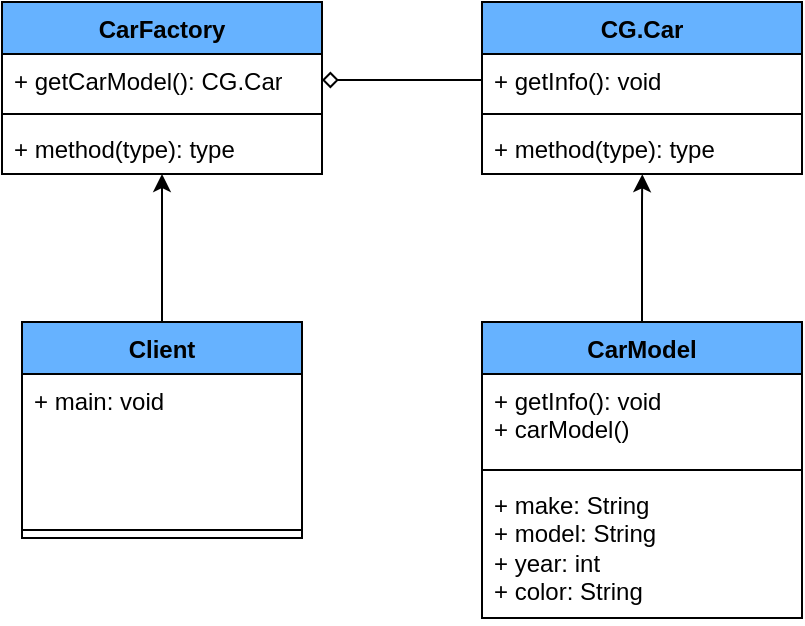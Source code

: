 <mxfile version="21.1.1">
  <diagram name="Page-1" id="YwziwpEPCa5_5QoXOCSv">
    <mxGraphModel dx="1574" dy="366" grid="0" gridSize="10" guides="1" tooltips="1" connect="1" arrows="1" fold="1" page="1" pageScale="1" pageWidth="850" pageHeight="1100" math="0" shadow="0">
      <root>
        <mxCell id="0" />
        <mxCell id="1" parent="0" />
        <mxCell id="MmHxZjk0SOA4-LWG_Dqx-1" value="CarFactory" style="swimlane;fontStyle=1;align=center;verticalAlign=top;childLayout=stackLayout;horizontal=1;startSize=26;horizontalStack=0;resizeParent=1;resizeParentMax=0;resizeLast=0;collapsible=1;marginBottom=0;whiteSpace=wrap;html=1;fillColor=#66B2FF;" vertex="1" parent="1">
          <mxGeometry x="-80" y="480" width="160" height="86" as="geometry" />
        </mxCell>
        <mxCell id="MmHxZjk0SOA4-LWG_Dqx-2" value="+ getCarModel(): CG.Car" style="text;strokeColor=none;fillColor=none;align=left;verticalAlign=top;spacingLeft=4;spacingRight=4;overflow=hidden;rotatable=0;points=[[0,0.5],[1,0.5]];portConstraint=eastwest;whiteSpace=wrap;html=1;" vertex="1" parent="MmHxZjk0SOA4-LWG_Dqx-1">
          <mxGeometry y="26" width="160" height="26" as="geometry" />
        </mxCell>
        <mxCell id="MmHxZjk0SOA4-LWG_Dqx-3" value="" style="line;strokeWidth=1;fillColor=none;align=left;verticalAlign=middle;spacingTop=-1;spacingLeft=3;spacingRight=3;rotatable=0;labelPosition=right;points=[];portConstraint=eastwest;strokeColor=inherit;" vertex="1" parent="MmHxZjk0SOA4-LWG_Dqx-1">
          <mxGeometry y="52" width="160" height="8" as="geometry" />
        </mxCell>
        <mxCell id="MmHxZjk0SOA4-LWG_Dqx-4" value="+ method(type): type" style="text;strokeColor=none;fillColor=none;align=left;verticalAlign=top;spacingLeft=4;spacingRight=4;overflow=hidden;rotatable=0;points=[[0,0.5],[1,0.5]];portConstraint=eastwest;whiteSpace=wrap;html=1;" vertex="1" parent="MmHxZjk0SOA4-LWG_Dqx-1">
          <mxGeometry y="60" width="160" height="26" as="geometry" />
        </mxCell>
        <mxCell id="MmHxZjk0SOA4-LWG_Dqx-5" value="CG.Car" style="swimlane;fontStyle=1;align=center;verticalAlign=top;childLayout=stackLayout;horizontal=1;startSize=26;horizontalStack=0;resizeParent=1;resizeParentMax=0;resizeLast=0;collapsible=1;marginBottom=0;whiteSpace=wrap;html=1;fillColor=#66B2FF;" vertex="1" parent="1">
          <mxGeometry x="160" y="480" width="160" height="86" as="geometry" />
        </mxCell>
        <mxCell id="MmHxZjk0SOA4-LWG_Dqx-6" value="+ getInfo(): void" style="text;strokeColor=none;fillColor=none;align=left;verticalAlign=top;spacingLeft=4;spacingRight=4;overflow=hidden;rotatable=0;points=[[0,0.5],[1,0.5]];portConstraint=eastwest;whiteSpace=wrap;html=1;" vertex="1" parent="MmHxZjk0SOA4-LWG_Dqx-5">
          <mxGeometry y="26" width="160" height="26" as="geometry" />
        </mxCell>
        <mxCell id="MmHxZjk0SOA4-LWG_Dqx-7" value="" style="line;strokeWidth=1;fillColor=none;align=left;verticalAlign=middle;spacingTop=-1;spacingLeft=3;spacingRight=3;rotatable=0;labelPosition=right;points=[];portConstraint=eastwest;strokeColor=inherit;" vertex="1" parent="MmHxZjk0SOA4-LWG_Dqx-5">
          <mxGeometry y="52" width="160" height="8" as="geometry" />
        </mxCell>
        <mxCell id="MmHxZjk0SOA4-LWG_Dqx-8" value="+ method(type): type" style="text;strokeColor=none;fillColor=none;align=left;verticalAlign=top;spacingLeft=4;spacingRight=4;overflow=hidden;rotatable=0;points=[[0,0.5],[1,0.5]];portConstraint=eastwest;whiteSpace=wrap;html=1;" vertex="1" parent="MmHxZjk0SOA4-LWG_Dqx-5">
          <mxGeometry y="60" width="160" height="26" as="geometry" />
        </mxCell>
        <mxCell id="MmHxZjk0SOA4-LWG_Dqx-19" style="edgeStyle=orthogonalEdgeStyle;rounded=0;orthogonalLoop=1;jettySize=auto;html=1;entryX=0.5;entryY=1;entryDx=0;entryDy=0;" edge="1" parent="1" source="MmHxZjk0SOA4-LWG_Dqx-9" target="MmHxZjk0SOA4-LWG_Dqx-1">
          <mxGeometry relative="1" as="geometry">
            <Array as="points" />
          </mxGeometry>
        </mxCell>
        <mxCell id="MmHxZjk0SOA4-LWG_Dqx-9" value="Client" style="swimlane;fontStyle=1;align=center;verticalAlign=top;childLayout=stackLayout;horizontal=1;startSize=26;horizontalStack=0;resizeParent=1;resizeParentMax=0;resizeLast=0;collapsible=1;marginBottom=0;whiteSpace=wrap;html=1;fillColor=#66B2FF;" vertex="1" parent="1">
          <mxGeometry x="-70" y="640" width="140" height="108" as="geometry" />
        </mxCell>
        <mxCell id="MmHxZjk0SOA4-LWG_Dqx-10" value="+ main: void" style="text;strokeColor=none;fillColor=none;align=left;verticalAlign=top;spacingLeft=4;spacingRight=4;overflow=hidden;rotatable=0;points=[[0,0.5],[1,0.5]];portConstraint=eastwest;whiteSpace=wrap;html=1;" vertex="1" parent="MmHxZjk0SOA4-LWG_Dqx-9">
          <mxGeometry y="26" width="140" height="74" as="geometry" />
        </mxCell>
        <mxCell id="MmHxZjk0SOA4-LWG_Dqx-11" value="" style="line;strokeWidth=1;fillColor=none;align=left;verticalAlign=middle;spacingTop=-1;spacingLeft=3;spacingRight=3;rotatable=0;labelPosition=right;points=[];portConstraint=eastwest;strokeColor=inherit;" vertex="1" parent="MmHxZjk0SOA4-LWG_Dqx-9">
          <mxGeometry y="100" width="140" height="8" as="geometry" />
        </mxCell>
        <mxCell id="MmHxZjk0SOA4-LWG_Dqx-17" style="edgeStyle=orthogonalEdgeStyle;rounded=0;orthogonalLoop=1;jettySize=auto;html=1;exitX=0.5;exitY=0;exitDx=0;exitDy=0;entryX=0.501;entryY=1.005;entryDx=0;entryDy=0;entryPerimeter=0;" edge="1" parent="1" source="MmHxZjk0SOA4-LWG_Dqx-13" target="MmHxZjk0SOA4-LWG_Dqx-8">
          <mxGeometry relative="1" as="geometry">
            <Array as="points">
              <mxPoint x="240" y="580" />
              <mxPoint x="240" y="580" />
            </Array>
          </mxGeometry>
        </mxCell>
        <mxCell id="MmHxZjk0SOA4-LWG_Dqx-13" value="CarModel" style="swimlane;fontStyle=1;align=center;verticalAlign=top;childLayout=stackLayout;horizontal=1;startSize=26;horizontalStack=0;resizeParent=1;resizeParentMax=0;resizeLast=0;collapsible=1;marginBottom=0;whiteSpace=wrap;html=1;fillColor=#66B2FF;" vertex="1" parent="1">
          <mxGeometry x="160" y="640" width="160" height="148" as="geometry" />
        </mxCell>
        <mxCell id="MmHxZjk0SOA4-LWG_Dqx-14" value="&lt;div&gt;+ getInfo(): void&lt;/div&gt;&lt;div&gt;+ carModel()&lt;br&gt;&lt;/div&gt;" style="text;strokeColor=none;fillColor=none;align=left;verticalAlign=top;spacingLeft=4;spacingRight=4;overflow=hidden;rotatable=0;points=[[0,0.5],[1,0.5]];portConstraint=eastwest;whiteSpace=wrap;html=1;" vertex="1" parent="MmHxZjk0SOA4-LWG_Dqx-13">
          <mxGeometry y="26" width="160" height="44" as="geometry" />
        </mxCell>
        <mxCell id="MmHxZjk0SOA4-LWG_Dqx-15" value="" style="line;strokeWidth=1;fillColor=none;align=left;verticalAlign=middle;spacingTop=-1;spacingLeft=3;spacingRight=3;rotatable=0;labelPosition=right;points=[];portConstraint=eastwest;strokeColor=inherit;" vertex="1" parent="MmHxZjk0SOA4-LWG_Dqx-13">
          <mxGeometry y="70" width="160" height="8" as="geometry" />
        </mxCell>
        <mxCell id="MmHxZjk0SOA4-LWG_Dqx-16" value="&lt;div&gt;+ make: String&lt;/div&gt;&lt;div&gt;+ model: String&lt;/div&gt;&lt;div&gt;+ year: int&lt;br&gt;&lt;/div&gt;&lt;div&gt;+ color: String&lt;/div&gt;" style="text;strokeColor=none;fillColor=none;align=left;verticalAlign=top;spacingLeft=4;spacingRight=4;overflow=hidden;rotatable=0;points=[[0,0.5],[1,0.5]];portConstraint=eastwest;whiteSpace=wrap;html=1;" vertex="1" parent="MmHxZjk0SOA4-LWG_Dqx-13">
          <mxGeometry y="78" width="160" height="70" as="geometry" />
        </mxCell>
        <mxCell id="MmHxZjk0SOA4-LWG_Dqx-18" style="orthogonalLoop=1;jettySize=auto;html=1;endArrow=diamond;endFill=0;rounded=0;strokeColor=default;exitX=0;exitY=0.5;exitDx=0;exitDy=0;entryX=1;entryY=0.5;entryDx=0;entryDy=0;" edge="1" parent="1" source="MmHxZjk0SOA4-LWG_Dqx-6" target="MmHxZjk0SOA4-LWG_Dqx-2">
          <mxGeometry relative="1" as="geometry">
            <mxPoint x="140" y="530" as="sourcePoint" />
            <mxPoint x="110" y="530" as="targetPoint" />
          </mxGeometry>
        </mxCell>
      </root>
    </mxGraphModel>
  </diagram>
</mxfile>
